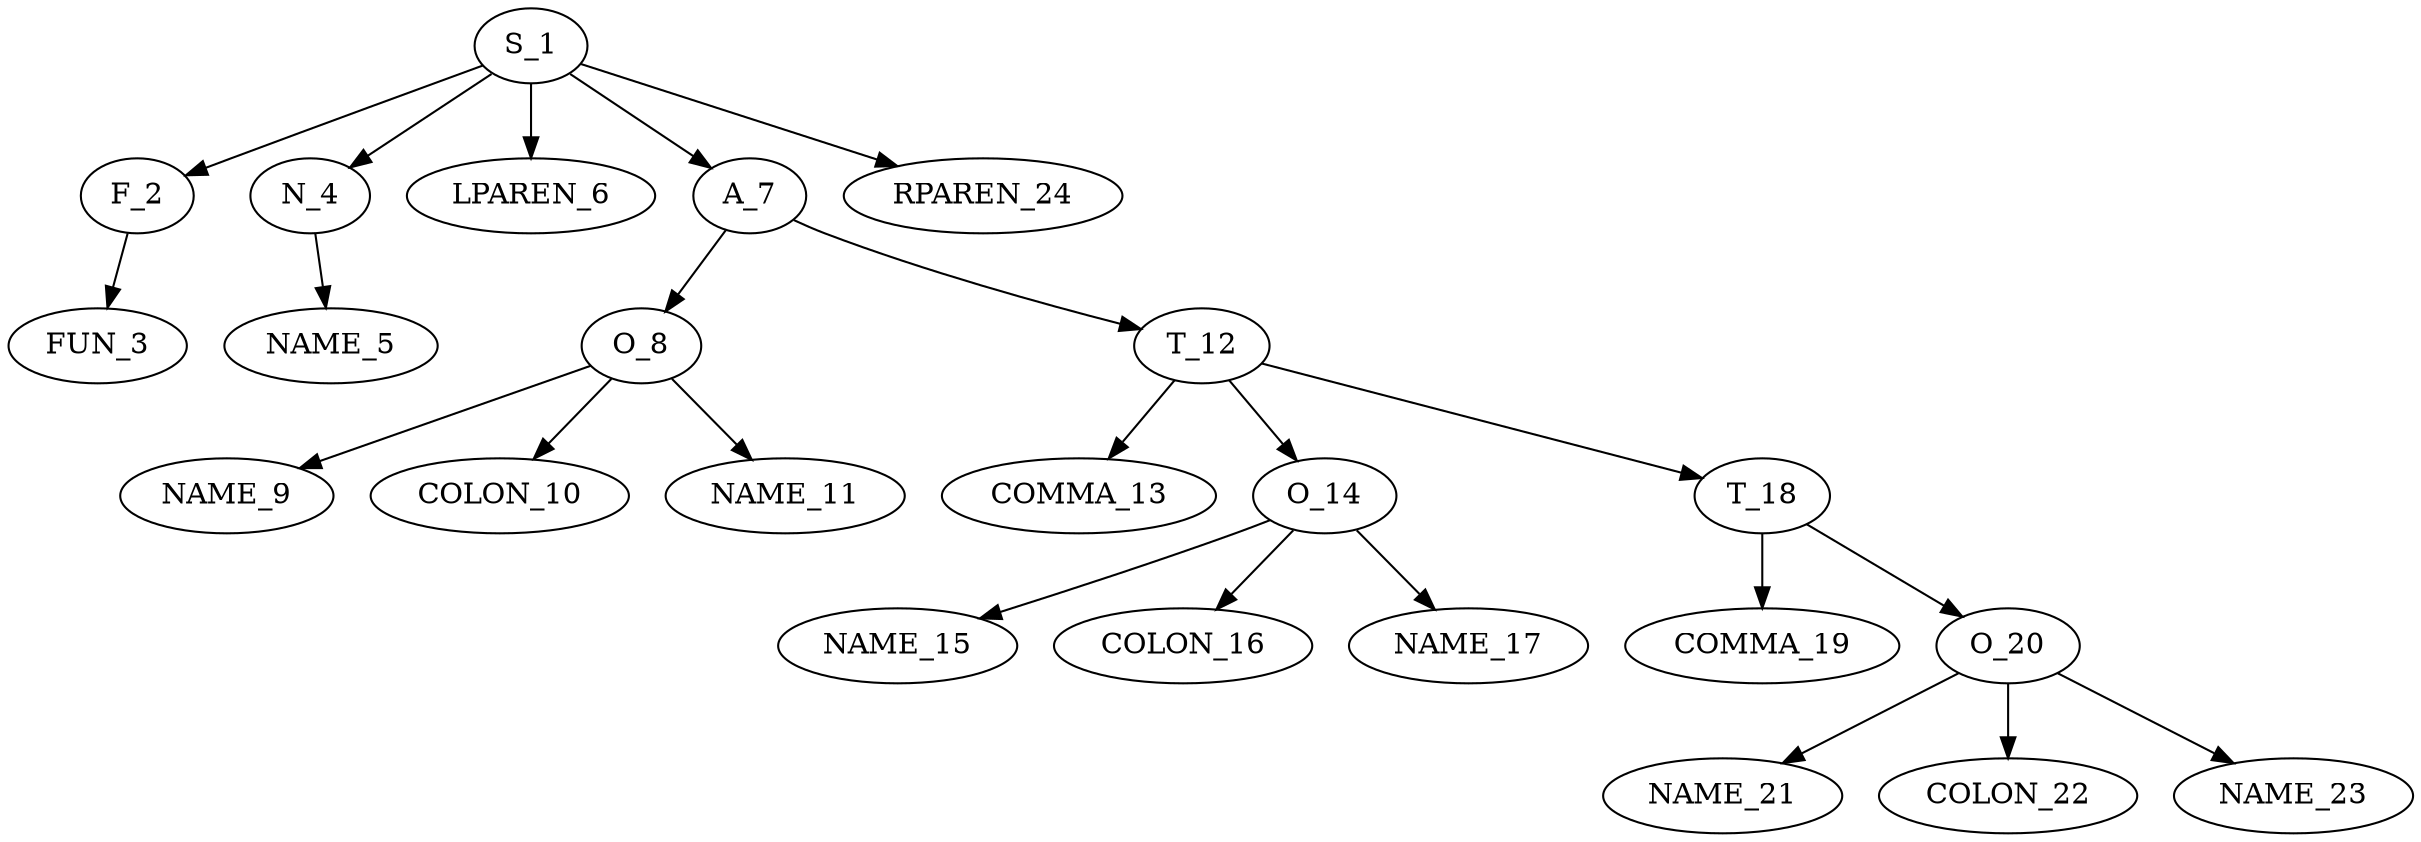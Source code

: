 digraph {
S_1 -> F_2
F_2 -> FUN_3
S_1 -> N_4
N_4 -> NAME_5
S_1 -> LPAREN_6
S_1 -> A_7
A_7 -> O_8
O_8 -> NAME_9
O_8 -> COLON_10
O_8 -> NAME_11
A_7 -> T_12
T_12 -> COMMA_13
T_12 -> O_14
O_14 -> NAME_15
O_14 -> COLON_16
O_14 -> NAME_17
T_12 -> T_18
T_18 -> COMMA_19
T_18 -> O_20
O_20 -> NAME_21
O_20 -> COLON_22
O_20 -> NAME_23
S_1 -> RPAREN_24
}
